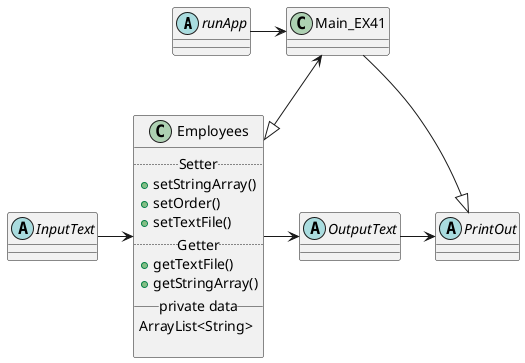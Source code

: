 @startuml

abstract runApp
class Main_EX41
abstract PrintOut
abstract OutputText
abstract InputText

class Employees {
  .. Setter ..
  + setStringArray()
  + setOrder()
  + setTextFile()
  .. Getter ..
  + getTextFile()
  + getStringArray()
  __ private data __
ArrayList<String>

}

runApp -> Main_EX41

Main_EX41 <--|> Employees

InputText -> Employees


Employees -> OutputText

OutputText -> PrintOut

Main_EX41 -|> PrintOut


@enduml